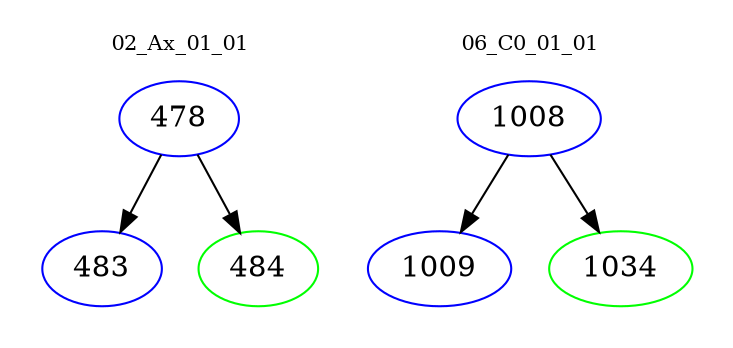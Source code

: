 digraph{
subgraph cluster_0 {
color = white
label = "02_Ax_01_01";
fontsize=10;
T0_478 [label="478", color="blue"]
T0_478 -> T0_483 [color="black"]
T0_483 [label="483", color="blue"]
T0_478 -> T0_484 [color="black"]
T0_484 [label="484", color="green"]
}
subgraph cluster_1 {
color = white
label = "06_C0_01_01";
fontsize=10;
T1_1008 [label="1008", color="blue"]
T1_1008 -> T1_1009 [color="black"]
T1_1009 [label="1009", color="blue"]
T1_1008 -> T1_1034 [color="black"]
T1_1034 [label="1034", color="green"]
}
}
